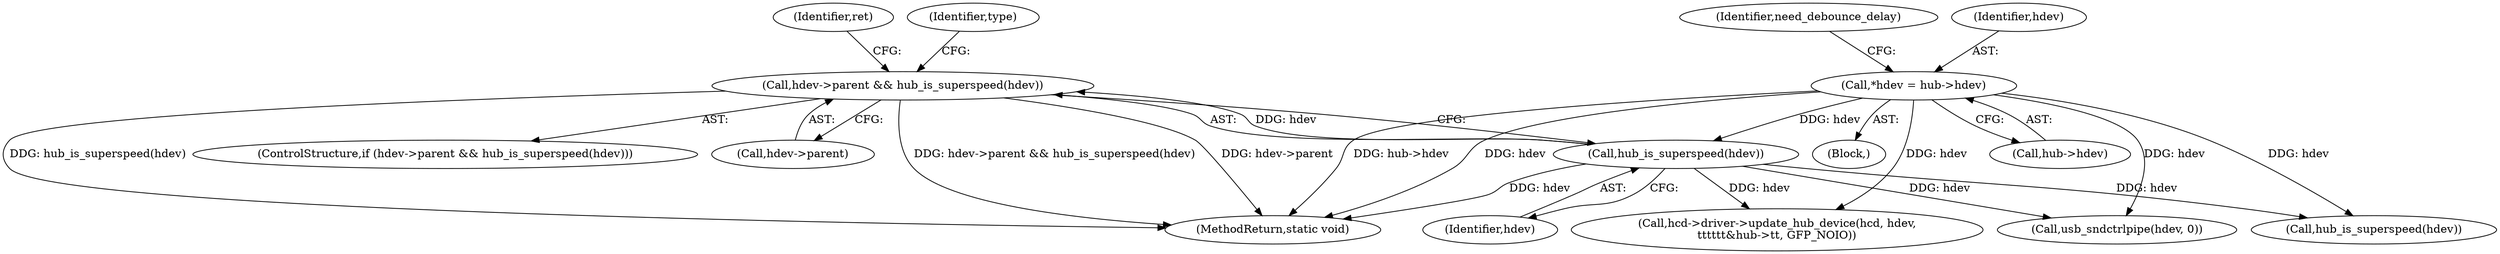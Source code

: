 digraph "0_linux_e50293ef9775c5f1cf3fcc093037dd6a8c5684ea@pointer" {
"1000155" [label="(Call,hdev->parent && hub_is_superspeed(hdev))"];
"1000159" [label="(Call,hub_is_superspeed(hdev))"];
"1000125" [label="(Call,*hdev = hub->hdev)"];
"1000163" [label="(Identifier,ret)"];
"1000155" [label="(Call,hdev->parent && hub_is_superspeed(hdev))"];
"1000125" [label="(Call,*hdev = hub->hdev)"];
"1000154" [label="(ControlStructure,if (hdev->parent && hub_is_superspeed(hdev)))"];
"1000166" [label="(Call,usb_sndctrlpipe(hdev, 0))"];
"1000136" [label="(Identifier,need_debounce_delay)"];
"1000360" [label="(Call,hub_is_superspeed(hdev))"];
"1000156" [label="(Call,hdev->parent)"];
"1000159" [label="(Call,hub_is_superspeed(hdev))"];
"1000191" [label="(Identifier,type)"];
"1000160" [label="(Identifier,hdev)"];
"1000123" [label="(Block,)"];
"1000126" [label="(Identifier,hdev)"];
"1000242" [label="(Call,hcd->driver->update_hub_device(hcd, hdev,\n\t\t\t\t\t\t&hub->tt, GFP_NOIO))"];
"1000127" [label="(Call,hub->hdev)"];
"1000603" [label="(MethodReturn,static void)"];
"1000155" -> "1000154"  [label="AST: "];
"1000155" -> "1000156"  [label="CFG: "];
"1000155" -> "1000159"  [label="CFG: "];
"1000156" -> "1000155"  [label="AST: "];
"1000159" -> "1000155"  [label="AST: "];
"1000163" -> "1000155"  [label="CFG: "];
"1000191" -> "1000155"  [label="CFG: "];
"1000155" -> "1000603"  [label="DDG: hub_is_superspeed(hdev)"];
"1000155" -> "1000603"  [label="DDG: hdev->parent && hub_is_superspeed(hdev)"];
"1000155" -> "1000603"  [label="DDG: hdev->parent"];
"1000159" -> "1000155"  [label="DDG: hdev"];
"1000159" -> "1000160"  [label="CFG: "];
"1000160" -> "1000159"  [label="AST: "];
"1000159" -> "1000603"  [label="DDG: hdev"];
"1000125" -> "1000159"  [label="DDG: hdev"];
"1000159" -> "1000166"  [label="DDG: hdev"];
"1000159" -> "1000242"  [label="DDG: hdev"];
"1000159" -> "1000360"  [label="DDG: hdev"];
"1000125" -> "1000123"  [label="AST: "];
"1000125" -> "1000127"  [label="CFG: "];
"1000126" -> "1000125"  [label="AST: "];
"1000127" -> "1000125"  [label="AST: "];
"1000136" -> "1000125"  [label="CFG: "];
"1000125" -> "1000603"  [label="DDG: hdev"];
"1000125" -> "1000603"  [label="DDG: hub->hdev"];
"1000125" -> "1000166"  [label="DDG: hdev"];
"1000125" -> "1000242"  [label="DDG: hdev"];
"1000125" -> "1000360"  [label="DDG: hdev"];
}
